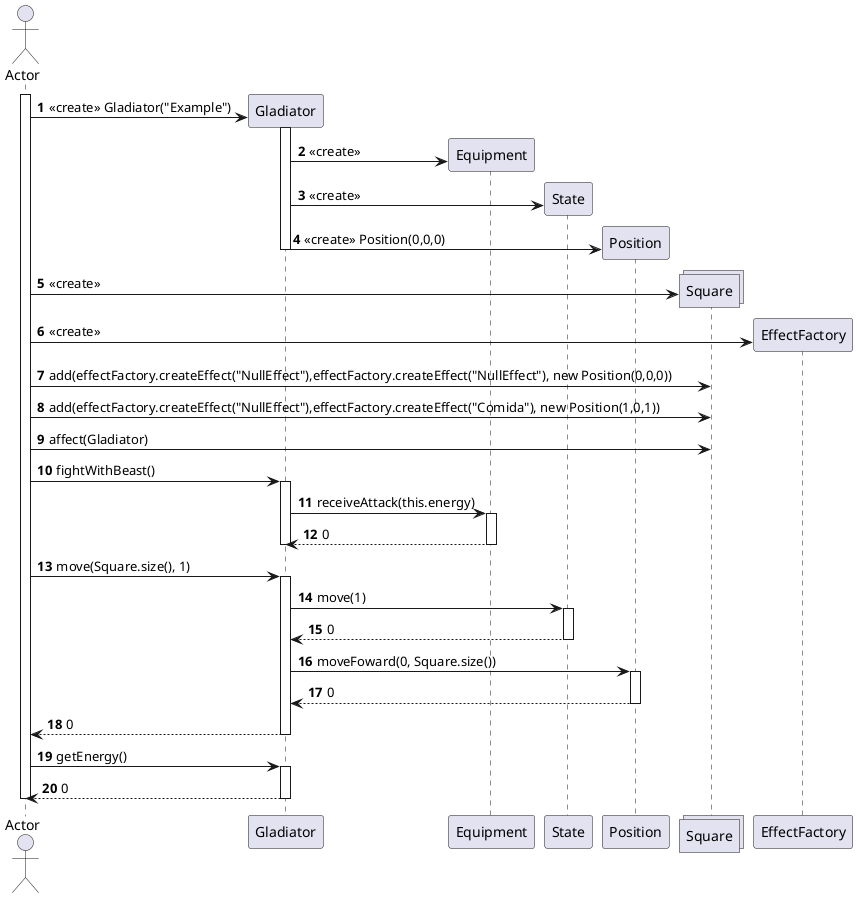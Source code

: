 @startuml
'https://plantuml.com/sequence-diagram

autonumber
actor Actor
activate Actor

create Gladiator
Actor -> Gladiator: <<create>> Gladiator("Example")
activate Gladiator
    create Equipment
    Gladiator -> Equipment: <<create>>
    create State
    Gladiator -> State: <<create>>
    create Position
    Gladiator -> Position: <<create>> Position(0,0,0)
deactivate Gladiator

create collections Square
Actor -> Square: <<create>>
create EffectFactory
Actor -> EffectFactory: <<create>>
Actor -> Square: add(effectFactory.createEffect("NullEffect"),effectFactory.createEffect("NullEffect"), new Position(0,0,0))
Actor -> Square: add(effectFactory.createEffect("NullEffect"),effectFactory.createEffect("Comida"), new Position(1,0,1))
Actor -> Square: affect(Gladiator)

Actor -> Gladiator: fightWithBeast()
activate Gladiator
    Gladiator -> Equipment: receiveAttack(this.energy)
    activate Equipment
        Equipment --> Gladiator: 0
    deactivate Equipment
deactivate Gladiator

Actor -> Gladiator: move(Square.size(), 1)
activate Gladiator
    Gladiator -> State: move(1)
    activate State
        State --> Gladiator: 0
    deactivate State
    Gladiator -> Position: moveFoward(0, Square.size())
    activate Position
        Position --> Gladiator: 0
    deactivate Position
    Gladiator --> Actor: 0
deactivate Gladiator

Actor -> Gladiator: getEnergy()
activate Gladiator
        Gladiator --> Actor: 0
deactivate Gladiator

deactivate Actor
@enduml
